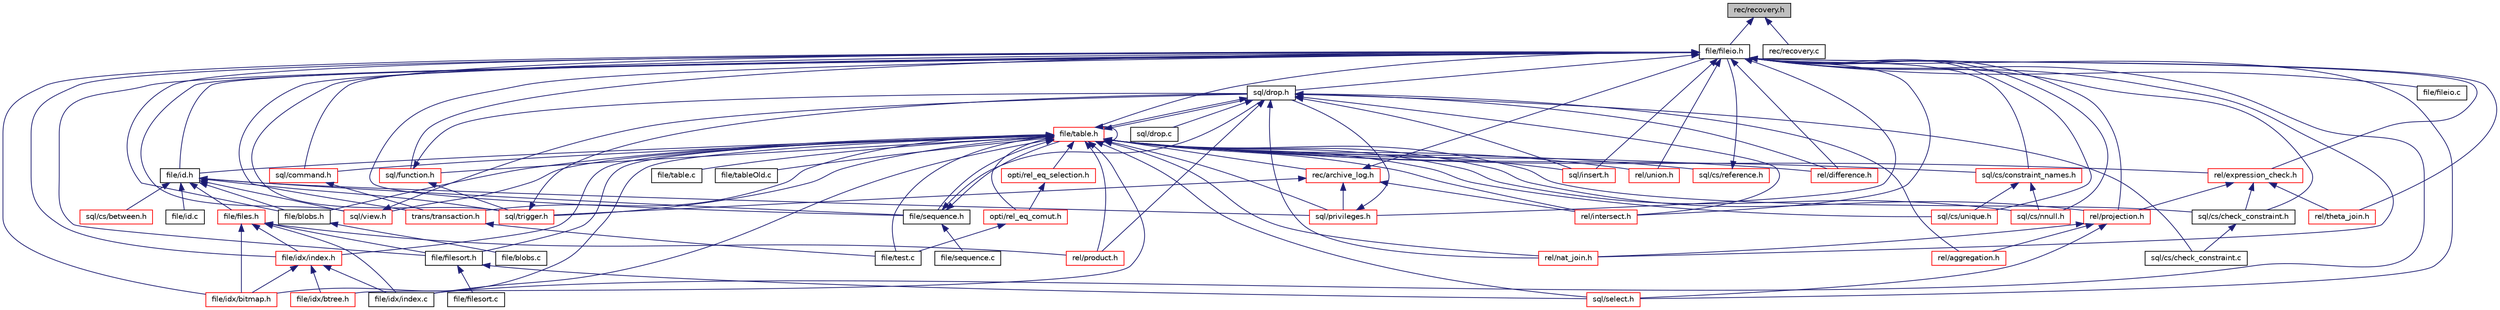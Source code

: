 digraph "rec/recovery.h"
{
 // LATEX_PDF_SIZE
  bgcolor="transparent";
  edge [fontname="Helvetica",fontsize="10",labelfontname="Helvetica",labelfontsize="10"];
  node [fontname="Helvetica",fontsize="10",shape=record];
  Node1 [label="rec/recovery.h",height=0.2,width=0.4,color="black", fillcolor="grey75", style="filled", fontcolor="black",tooltip=" "];
  Node1 -> Node2 [dir="back",color="midnightblue",fontsize="10",style="solid",fontname="Helvetica"];
  Node2 [label="file/fileio.h",height=0.2,width=0.4,color="black",URL="$fileio_8h.html",tooltip=" "];
  Node2 -> Node3 [dir="back",color="midnightblue",fontsize="10",style="solid",fontname="Helvetica"];
  Node3 [label="sql/drop.h",height=0.2,width=0.4,color="black",URL="$drop_8h.html",tooltip=" "];
  Node3 -> Node4 [dir="back",color="midnightblue",fontsize="10",style="solid",fontname="Helvetica"];
  Node4 [label="file/table.h",height=0.2,width=0.4,color="red",URL="$table_8h.html",tooltip=" "];
  Node4 -> Node5 [dir="back",color="midnightblue",fontsize="10",style="solid",fontname="Helvetica"];
  Node5 [label="file/blobs.h",height=0.2,width=0.4,color="black",URL="$blobs_8h.html",tooltip=" "];
  Node5 -> Node6 [dir="back",color="midnightblue",fontsize="10",style="solid",fontname="Helvetica"];
  Node6 [label="file/blobs.c",height=0.2,width=0.4,color="black",URL="$blobs_8c.html",tooltip=" "];
  Node4 -> Node3 [dir="back",color="midnightblue",fontsize="10",style="solid",fontname="Helvetica"];
  Node4 -> Node7 [dir="back",color="midnightblue",fontsize="10",style="solid",fontname="Helvetica"];
  Node7 [label="sql/cs/reference.h",height=0.2,width=0.4,color="red",URL="$reference_8h.html",tooltip=" "];
  Node7 -> Node2 [dir="back",color="midnightblue",fontsize="10",style="solid",fontname="Helvetica"];
  Node4 -> Node9 [dir="back",color="midnightblue",fontsize="10",style="solid",fontname="Helvetica"];
  Node9 [label="file/id.h",height=0.2,width=0.4,color="black",URL="$id_8h.html",tooltip=" "];
  Node9 -> Node5 [dir="back",color="midnightblue",fontsize="10",style="solid",fontname="Helvetica"];
  Node9 -> Node10 [dir="back",color="midnightblue",fontsize="10",style="solid",fontname="Helvetica"];
  Node10 [label="file/files.h",height=0.2,width=0.4,color="red",URL="$files_8h.html",tooltip=" "];
  Node10 -> Node16 [dir="back",color="midnightblue",fontsize="10",style="solid",fontname="Helvetica"];
  Node16 [label="file/filesort.h",height=0.2,width=0.4,color="black",URL="$filesort_8h.html",tooltip=" "];
  Node16 -> Node17 [dir="back",color="midnightblue",fontsize="10",style="solid",fontname="Helvetica"];
  Node17 [label="file/filesort.c",height=0.2,width=0.4,color="black",URL="$filesort_8c.html",tooltip=" "];
  Node16 -> Node18 [dir="back",color="midnightblue",fontsize="10",style="solid",fontname="Helvetica"];
  Node18 [label="sql/select.h",height=0.2,width=0.4,color="red",URL="$select_8h.html",tooltip=" "];
  Node10 -> Node30 [dir="back",color="midnightblue",fontsize="10",style="solid",fontname="Helvetica"];
  Node30 [label="file/idx/index.h",height=0.2,width=0.4,color="red",URL="$index_8h.html",tooltip=" "];
  Node30 -> Node31 [dir="back",color="midnightblue",fontsize="10",style="solid",fontname="Helvetica"];
  Node31 [label="file/idx/bitmap.h",height=0.2,width=0.4,color="red",URL="$bitmap_8h.html",tooltip=" "];
  Node30 -> Node33 [dir="back",color="midnightblue",fontsize="10",style="solid",fontname="Helvetica"];
  Node33 [label="file/idx/btree.h",height=0.2,width=0.4,color="red",URL="$btree_8h.html",tooltip=" "];
  Node30 -> Node37 [dir="back",color="midnightblue",fontsize="10",style="solid",fontname="Helvetica"];
  Node37 [label="file/idx/index.c",height=0.2,width=0.4,color="black",URL="$index_8c.html",tooltip=" "];
  Node10 -> Node31 [dir="back",color="midnightblue",fontsize="10",style="solid",fontname="Helvetica"];
  Node10 -> Node37 [dir="back",color="midnightblue",fontsize="10",style="solid",fontname="Helvetica"];
  Node10 -> Node38 [dir="back",color="midnightblue",fontsize="10",style="solid",fontname="Helvetica"];
  Node38 [label="rel/product.h",height=0.2,width=0.4,color="red",URL="$product_8h.html",tooltip=" "];
  Node9 -> Node40 [dir="back",color="midnightblue",fontsize="10",style="solid",fontname="Helvetica"];
  Node40 [label="file/id.c",height=0.2,width=0.4,color="black",URL="$id_8c.html",tooltip=" "];
  Node9 -> Node41 [dir="back",color="midnightblue",fontsize="10",style="solid",fontname="Helvetica"];
  Node41 [label="file/sequence.h",height=0.2,width=0.4,color="black",URL="$sequence_8h.html",tooltip=" "];
  Node41 -> Node42 [dir="back",color="midnightblue",fontsize="10",style="solid",fontname="Helvetica"];
  Node42 [label="file/sequence.c",height=0.2,width=0.4,color="black",URL="$sequence_8c.html",tooltip=" "];
  Node41 -> Node4 [dir="back",color="midnightblue",fontsize="10",style="solid",fontname="Helvetica"];
  Node41 -> Node3 [dir="back",color="midnightblue",fontsize="10",style="solid",fontname="Helvetica"];
  Node9 -> Node43 [dir="back",color="midnightblue",fontsize="10",style="solid",fontname="Helvetica"];
  Node43 [label="sql/cs/between.h",height=0.2,width=0.4,color="red",URL="$between_8h.html",tooltip=" "];
  Node9 -> Node45 [dir="back",color="midnightblue",fontsize="10",style="solid",fontname="Helvetica"];
  Node45 [label="sql/view.h",height=0.2,width=0.4,color="red",URL="$view_8h.html",tooltip=" "];
  Node45 -> Node3 [dir="back",color="midnightblue",fontsize="10",style="solid",fontname="Helvetica"];
  Node9 -> Node28 [dir="back",color="midnightblue",fontsize="10",style="solid",fontname="Helvetica"];
  Node28 [label="sql/trigger.h",height=0.2,width=0.4,color="red",URL="$trigger_8h.html",tooltip=" "];
  Node28 -> Node3 [dir="back",color="midnightblue",fontsize="10",style="solid",fontname="Helvetica"];
  Node9 -> Node49 [dir="back",color="midnightblue",fontsize="10",style="solid",fontname="Helvetica"];
  Node49 [label="sql/privileges.h",height=0.2,width=0.4,color="red",URL="$privileges_8h.html",tooltip=" "];
  Node49 -> Node3 [dir="back",color="midnightblue",fontsize="10",style="solid",fontname="Helvetica"];
  Node4 -> Node51 [dir="back",color="midnightblue",fontsize="10",style="solid",fontname="Helvetica"];
  Node51 [label="rec/archive_log.h",height=0.2,width=0.4,color="red",URL="$archive__log_8h.html",tooltip=" "];
  Node51 -> Node2 [dir="back",color="midnightblue",fontsize="10",style="solid",fontname="Helvetica"];
  Node51 -> Node53 [dir="back",color="midnightblue",fontsize="10",style="solid",fontname="Helvetica"];
  Node53 [label="rel/intersect.h",height=0.2,width=0.4,color="red",URL="$intersect_8h.html",tooltip=" "];
  Node51 -> Node28 [dir="back",color="midnightblue",fontsize="10",style="solid",fontname="Helvetica"];
  Node51 -> Node49 [dir="back",color="midnightblue",fontsize="10",style="solid",fontname="Helvetica"];
  Node4 -> Node16 [dir="back",color="midnightblue",fontsize="10",style="solid",fontname="Helvetica"];
  Node4 -> Node41 [dir="back",color="midnightblue",fontsize="10",style="solid",fontname="Helvetica"];
  Node4 -> Node55 [dir="back",color="midnightblue",fontsize="10",style="solid",fontname="Helvetica"];
  Node55 [label="file/table.c",height=0.2,width=0.4,color="black",URL="$table_8c.html",tooltip=" "];
  Node4 -> Node4 [dir="back",color="midnightblue",fontsize="10",style="solid",fontname="Helvetica"];
  Node4 -> Node56 [dir="back",color="midnightblue",fontsize="10",style="solid",fontname="Helvetica"];
  Node56 [label="file/tableOld.c",height=0.2,width=0.4,color="black",URL="$tableOld_8c.html",tooltip=" "];
  Node4 -> Node23 [dir="back",color="midnightblue",fontsize="10",style="solid",fontname="Helvetica"];
  Node23 [label="sql/command.h",height=0.2,width=0.4,color="red",URL="$command_8h.html",tooltip=" "];
  Node23 -> Node24 [dir="back",color="midnightblue",fontsize="10",style="solid",fontname="Helvetica"];
  Node24 [label="trans/transaction.h",height=0.2,width=0.4,color="red",URL="$transaction_8h.html",tooltip=" "];
  Node24 -> Node21 [dir="back",color="midnightblue",fontsize="10",style="solid",fontname="Helvetica"];
  Node21 [label="file/test.c",height=0.2,width=0.4,color="black",URL="$file_2test_8c.html",tooltip=" "];
  Node4 -> Node57 [dir="back",color="midnightblue",fontsize="10",style="solid",fontname="Helvetica"];
  Node57 [label="rel/expression_check.h",height=0.2,width=0.4,color="red",URL="$expression__check_8h.html",tooltip=" "];
  Node57 -> Node58 [dir="back",color="midnightblue",fontsize="10",style="solid",fontname="Helvetica"];
  Node58 [label="sql/cs/check_constraint.h",height=0.2,width=0.4,color="black",URL="$check__constraint_8h.html",tooltip=" "];
  Node58 -> Node59 [dir="back",color="midnightblue",fontsize="10",style="solid",fontname="Helvetica"];
  Node59 [label="sql/cs/check_constraint.c",height=0.2,width=0.4,color="black",URL="$check__constraint_8c.html",tooltip=" "];
  Node57 -> Node60 [dir="back",color="midnightblue",fontsize="10",style="solid",fontname="Helvetica"];
  Node60 [label="rel/projection.h",height=0.2,width=0.4,color="red",URL="$projection_8h.html",tooltip=" "];
  Node60 -> Node14 [dir="back",color="midnightblue",fontsize="10",style="solid",fontname="Helvetica"];
  Node14 [label="rel/aggregation.h",height=0.2,width=0.4,color="red",URL="$aggregation_8h.html",tooltip=" "];
  Node60 -> Node61 [dir="back",color="midnightblue",fontsize="10",style="solid",fontname="Helvetica"];
  Node61 [label="rel/nat_join.h",height=0.2,width=0.4,color="red",URL="$nat__join_8h.html",tooltip=" "];
  Node60 -> Node18 [dir="back",color="midnightblue",fontsize="10",style="solid",fontname="Helvetica"];
  Node57 -> Node65 [dir="back",color="midnightblue",fontsize="10",style="solid",fontname="Helvetica"];
  Node65 [label="rel/theta_join.h",height=0.2,width=0.4,color="red",URL="$theta__join_8h.html",tooltip=" "];
  Node4 -> Node24 [dir="back",color="midnightblue",fontsize="10",style="solid",fontname="Helvetica"];
  Node4 -> Node21 [dir="back",color="midnightblue",fontsize="10",style="solid",fontname="Helvetica"];
  Node4 -> Node67 [dir="back",color="midnightblue",fontsize="10",style="solid",fontname="Helvetica"];
  Node67 [label="opti/rel_eq_comut.h",height=0.2,width=0.4,color="red",URL="$rel__eq__comut_8h.html",tooltip=" "];
  Node67 -> Node21 [dir="back",color="midnightblue",fontsize="10",style="solid",fontname="Helvetica"];
  Node4 -> Node69 [dir="back",color="midnightblue",fontsize="10",style="solid",fontname="Helvetica"];
  Node69 [label="opti/rel_eq_selection.h",height=0.2,width=0.4,color="red",URL="$rel__eq__selection_8h.html",tooltip=" "];
  Node69 -> Node67 [dir="back",color="midnightblue",fontsize="10",style="solid",fontname="Helvetica"];
  Node4 -> Node30 [dir="back",color="midnightblue",fontsize="10",style="solid",fontname="Helvetica"];
  Node4 -> Node31 [dir="back",color="midnightblue",fontsize="10",style="solid",fontname="Helvetica"];
  Node4 -> Node33 [dir="back",color="midnightblue",fontsize="10",style="solid",fontname="Helvetica"];
  Node4 -> Node37 [dir="back",color="midnightblue",fontsize="10",style="solid",fontname="Helvetica"];
  Node4 -> Node58 [dir="back",color="midnightblue",fontsize="10",style="solid",fontname="Helvetica"];
  Node4 -> Node71 [dir="back",color="midnightblue",fontsize="10",style="solid",fontname="Helvetica"];
  Node71 [label="sql/cs/constraint_names.h",height=0.2,width=0.4,color="red",URL="$constraint__names_8h.html",tooltip=" "];
  Node71 -> Node73 [dir="back",color="midnightblue",fontsize="10",style="solid",fontname="Helvetica"];
  Node73 [label="sql/cs/nnull.h",height=0.2,width=0.4,color="red",URL="$nnull_8h.html",tooltip=" "];
  Node71 -> Node75 [dir="back",color="midnightblue",fontsize="10",style="solid",fontname="Helvetica"];
  Node75 [label="sql/cs/unique.h",height=0.2,width=0.4,color="red",URL="$unique_8h.html",tooltip=" "];
  Node4 -> Node73 [dir="back",color="midnightblue",fontsize="10",style="solid",fontname="Helvetica"];
  Node4 -> Node75 [dir="back",color="midnightblue",fontsize="10",style="solid",fontname="Helvetica"];
  Node4 -> Node45 [dir="back",color="midnightblue",fontsize="10",style="solid",fontname="Helvetica"];
  Node4 -> Node60 [dir="back",color="midnightblue",fontsize="10",style="solid",fontname="Helvetica"];
  Node4 -> Node81 [dir="back",color="midnightblue",fontsize="10",style="solid",fontname="Helvetica"];
  Node81 [label="rel/difference.h",height=0.2,width=0.4,color="red",URL="$difference_8h.html",tooltip=" "];
  Node4 -> Node53 [dir="back",color="midnightblue",fontsize="10",style="solid",fontname="Helvetica"];
  Node4 -> Node61 [dir="back",color="midnightblue",fontsize="10",style="solid",fontname="Helvetica"];
  Node4 -> Node38 [dir="back",color="midnightblue",fontsize="10",style="solid",fontname="Helvetica"];
  Node4 -> Node83 [dir="back",color="midnightblue",fontsize="10",style="solid",fontname="Helvetica"];
  Node83 [label="rel/union.h",height=0.2,width=0.4,color="red",URL="$union_8h.html",tooltip=" "];
  Node4 -> Node28 [dir="back",color="midnightblue",fontsize="10",style="solid",fontname="Helvetica"];
  Node4 -> Node85 [dir="back",color="midnightblue",fontsize="10",style="solid",fontname="Helvetica"];
  Node85 [label="sql/function.h",height=0.2,width=0.4,color="red",URL="$function_8h.html",tooltip=" "];
  Node85 -> Node28 [dir="back",color="midnightblue",fontsize="10",style="solid",fontname="Helvetica"];
  Node85 -> Node3 [dir="back",color="midnightblue",fontsize="10",style="solid",fontname="Helvetica"];
  Node4 -> Node49 [dir="back",color="midnightblue",fontsize="10",style="solid",fontname="Helvetica"];
  Node4 -> Node87 [dir="back",color="midnightblue",fontsize="10",style="solid",fontname="Helvetica"];
  Node87 [label="sql/insert.h",height=0.2,width=0.4,color="red",URL="$insert_8h.html",tooltip=" "];
  Node4 -> Node18 [dir="back",color="midnightblue",fontsize="10",style="solid",fontname="Helvetica"];
  Node3 -> Node59 [dir="back",color="midnightblue",fontsize="10",style="solid",fontname="Helvetica"];
  Node3 -> Node14 [dir="back",color="midnightblue",fontsize="10",style="solid",fontname="Helvetica"];
  Node3 -> Node81 [dir="back",color="midnightblue",fontsize="10",style="solid",fontname="Helvetica"];
  Node3 -> Node53 [dir="back",color="midnightblue",fontsize="10",style="solid",fontname="Helvetica"];
  Node3 -> Node61 [dir="back",color="midnightblue",fontsize="10",style="solid",fontname="Helvetica"];
  Node3 -> Node38 [dir="back",color="midnightblue",fontsize="10",style="solid",fontname="Helvetica"];
  Node3 -> Node89 [dir="back",color="midnightblue",fontsize="10",style="solid",fontname="Helvetica"];
  Node89 [label="sql/drop.c",height=0.2,width=0.4,color="black",URL="$drop_8c.html",tooltip=" "];
  Node3 -> Node87 [dir="back",color="midnightblue",fontsize="10",style="solid",fontname="Helvetica"];
  Node2 -> Node5 [dir="back",color="midnightblue",fontsize="10",style="solid",fontname="Helvetica"];
  Node2 -> Node9 [dir="back",color="midnightblue",fontsize="10",style="solid",fontname="Helvetica"];
  Node2 -> Node90 [dir="back",color="midnightblue",fontsize="10",style="solid",fontname="Helvetica"];
  Node90 [label="file/fileio.c",height=0.2,width=0.4,color="black",URL="$fileio_8c.html",tooltip=" "];
  Node2 -> Node16 [dir="back",color="midnightblue",fontsize="10",style="solid",fontname="Helvetica"];
  Node2 -> Node41 [dir="back",color="midnightblue",fontsize="10",style="solid",fontname="Helvetica"];
  Node2 -> Node4 [dir="back",color="midnightblue",fontsize="10",style="solid",fontname="Helvetica"];
  Node2 -> Node23 [dir="back",color="midnightblue",fontsize="10",style="solid",fontname="Helvetica"];
  Node2 -> Node57 [dir="back",color="midnightblue",fontsize="10",style="solid",fontname="Helvetica"];
  Node2 -> Node24 [dir="back",color="midnightblue",fontsize="10",style="solid",fontname="Helvetica"];
  Node2 -> Node30 [dir="back",color="midnightblue",fontsize="10",style="solid",fontname="Helvetica"];
  Node2 -> Node31 [dir="back",color="midnightblue",fontsize="10",style="solid",fontname="Helvetica"];
  Node2 -> Node37 [dir="back",color="midnightblue",fontsize="10",style="solid",fontname="Helvetica"];
  Node2 -> Node58 [dir="back",color="midnightblue",fontsize="10",style="solid",fontname="Helvetica"];
  Node2 -> Node71 [dir="back",color="midnightblue",fontsize="10",style="solid",fontname="Helvetica"];
  Node2 -> Node73 [dir="back",color="midnightblue",fontsize="10",style="solid",fontname="Helvetica"];
  Node2 -> Node75 [dir="back",color="midnightblue",fontsize="10",style="solid",fontname="Helvetica"];
  Node2 -> Node45 [dir="back",color="midnightblue",fontsize="10",style="solid",fontname="Helvetica"];
  Node2 -> Node60 [dir="back",color="midnightblue",fontsize="10",style="solid",fontname="Helvetica"];
  Node2 -> Node81 [dir="back",color="midnightblue",fontsize="10",style="solid",fontname="Helvetica"];
  Node2 -> Node53 [dir="back",color="midnightblue",fontsize="10",style="solid",fontname="Helvetica"];
  Node2 -> Node61 [dir="back",color="midnightblue",fontsize="10",style="solid",fontname="Helvetica"];
  Node2 -> Node65 [dir="back",color="midnightblue",fontsize="10",style="solid",fontname="Helvetica"];
  Node2 -> Node83 [dir="back",color="midnightblue",fontsize="10",style="solid",fontname="Helvetica"];
  Node2 -> Node28 [dir="back",color="midnightblue",fontsize="10",style="solid",fontname="Helvetica"];
  Node2 -> Node85 [dir="back",color="midnightblue",fontsize="10",style="solid",fontname="Helvetica"];
  Node2 -> Node49 [dir="back",color="midnightblue",fontsize="10",style="solid",fontname="Helvetica"];
  Node2 -> Node87 [dir="back",color="midnightblue",fontsize="10",style="solid",fontname="Helvetica"];
  Node2 -> Node18 [dir="back",color="midnightblue",fontsize="10",style="solid",fontname="Helvetica"];
  Node1 -> Node91 [dir="back",color="midnightblue",fontsize="10",style="solid",fontname="Helvetica"];
  Node91 [label="rec/recovery.c",height=0.2,width=0.4,color="black",URL="$recovery_8c.html",tooltip=" "];
}
